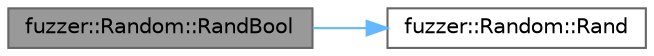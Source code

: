 digraph "fuzzer::Random::RandBool"
{
 // LATEX_PDF_SIZE
  bgcolor="transparent";
  edge [fontname=Helvetica,fontsize=10,labelfontname=Helvetica,labelfontsize=10];
  node [fontname=Helvetica,fontsize=10,shape=box,height=0.2,width=0.4];
  rankdir="LR";
  Node1 [id="Node000001",label="fuzzer::Random::RandBool",height=0.2,width=0.4,color="gray40", fillcolor="grey60", style="filled", fontcolor="black",tooltip=" "];
  Node1 -> Node2 [id="edge1_Node000001_Node000002",color="steelblue1",style="solid",tooltip=" "];
  Node2 [id="Node000002",label="fuzzer::Random::Rand",height=0.2,width=0.4,color="grey40", fillcolor="white", style="filled",URL="$classfuzzer_1_1_random.html#afe62c39a4f5590cf858998e73aad3a23",tooltip=" "];
}
